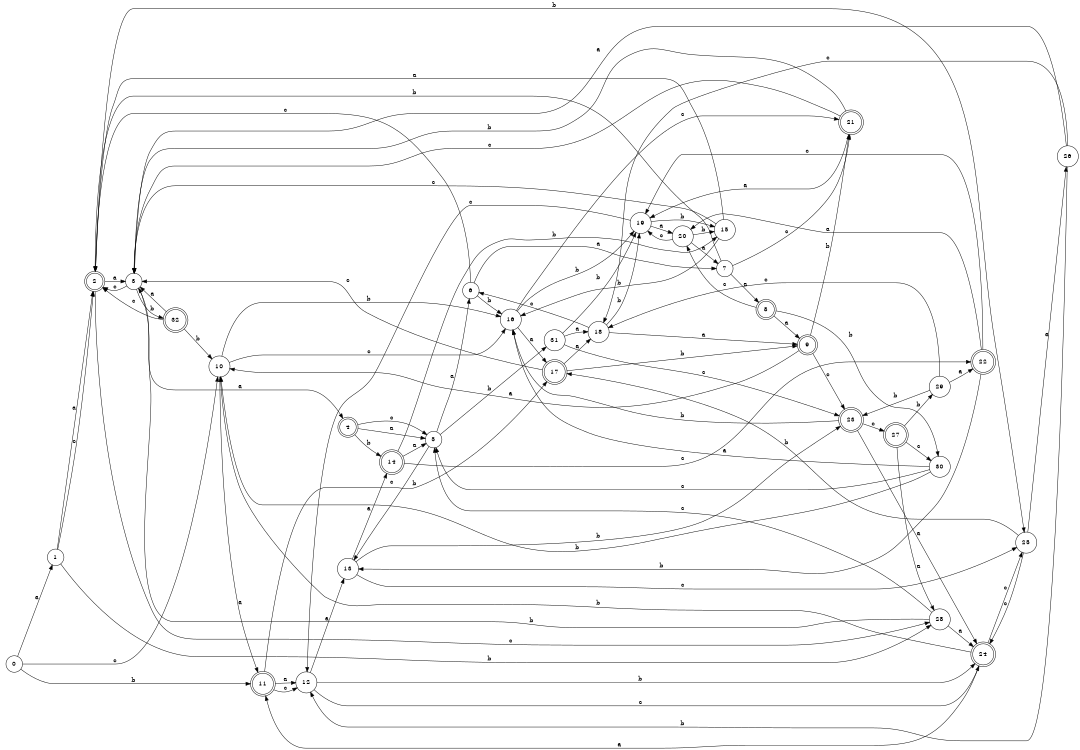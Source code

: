 digraph n27_9 {
__start0 [label="" shape="none"];

rankdir=LR;
size="8,5";

s0 [style="filled", color="black", fillcolor="white" shape="circle", label="0"];
s1 [style="filled", color="black", fillcolor="white" shape="circle", label="1"];
s2 [style="rounded,filled", color="black", fillcolor="white" shape="doublecircle", label="2"];
s3 [style="filled", color="black", fillcolor="white" shape="circle", label="3"];
s4 [style="rounded,filled", color="black", fillcolor="white" shape="doublecircle", label="4"];
s5 [style="filled", color="black", fillcolor="white" shape="circle", label="5"];
s6 [style="filled", color="black", fillcolor="white" shape="circle", label="6"];
s7 [style="filled", color="black", fillcolor="white" shape="circle", label="7"];
s8 [style="rounded,filled", color="black", fillcolor="white" shape="doublecircle", label="8"];
s9 [style="rounded,filled", color="black", fillcolor="white" shape="doublecircle", label="9"];
s10 [style="filled", color="black", fillcolor="white" shape="circle", label="10"];
s11 [style="rounded,filled", color="black", fillcolor="white" shape="doublecircle", label="11"];
s12 [style="filled", color="black", fillcolor="white" shape="circle", label="12"];
s13 [style="filled", color="black", fillcolor="white" shape="circle", label="13"];
s14 [style="rounded,filled", color="black", fillcolor="white" shape="doublecircle", label="14"];
s15 [style="filled", color="black", fillcolor="white" shape="circle", label="15"];
s16 [style="filled", color="black", fillcolor="white" shape="circle", label="16"];
s17 [style="rounded,filled", color="black", fillcolor="white" shape="doublecircle", label="17"];
s18 [style="filled", color="black", fillcolor="white" shape="circle", label="18"];
s19 [style="filled", color="black", fillcolor="white" shape="circle", label="19"];
s20 [style="filled", color="black", fillcolor="white" shape="circle", label="20"];
s21 [style="rounded,filled", color="black", fillcolor="white" shape="doublecircle", label="21"];
s22 [style="rounded,filled", color="black", fillcolor="white" shape="doublecircle", label="22"];
s23 [style="rounded,filled", color="black", fillcolor="white" shape="doublecircle", label="23"];
s24 [style="rounded,filled", color="black", fillcolor="white" shape="doublecircle", label="24"];
s25 [style="filled", color="black", fillcolor="white" shape="circle", label="25"];
s26 [style="filled", color="black", fillcolor="white" shape="circle", label="26"];
s27 [style="rounded,filled", color="black", fillcolor="white" shape="doublecircle", label="27"];
s28 [style="filled", color="black", fillcolor="white" shape="circle", label="28"];
s29 [style="filled", color="black", fillcolor="white" shape="circle", label="29"];
s30 [style="filled", color="black", fillcolor="white" shape="circle", label="30"];
s31 [style="filled", color="black", fillcolor="white" shape="circle", label="31"];
s32 [style="rounded,filled", color="black", fillcolor="white" shape="doublecircle", label="32"];
s0 -> s1 [label="a"];
s0 -> s11 [label="b"];
s0 -> s10 [label="c"];
s1 -> s2 [label="a"];
s1 -> s28 [label="b"];
s1 -> s2 [label="c"];
s2 -> s3 [label="a"];
s2 -> s25 [label="b"];
s2 -> s28 [label="c"];
s3 -> s4 [label="a"];
s3 -> s32 [label="b"];
s3 -> s2 [label="c"];
s4 -> s5 [label="a"];
s4 -> s14 [label="b"];
s4 -> s5 [label="c"];
s5 -> s6 [label="a"];
s5 -> s31 [label="b"];
s5 -> s13 [label="c"];
s6 -> s7 [label="a"];
s6 -> s16 [label="b"];
s6 -> s2 [label="c"];
s7 -> s8 [label="a"];
s7 -> s2 [label="b"];
s7 -> s21 [label="c"];
s8 -> s9 [label="a"];
s8 -> s30 [label="b"];
s8 -> s20 [label="c"];
s9 -> s10 [label="a"];
s9 -> s21 [label="b"];
s9 -> s23 [label="c"];
s10 -> s11 [label="a"];
s10 -> s16 [label="b"];
s10 -> s16 [label="c"];
s11 -> s12 [label="a"];
s11 -> s17 [label="b"];
s11 -> s12 [label="c"];
s12 -> s13 [label="a"];
s12 -> s24 [label="b"];
s12 -> s24 [label="c"];
s13 -> s14 [label="a"];
s13 -> s23 [label="b"];
s13 -> s25 [label="c"];
s14 -> s5 [label="a"];
s14 -> s15 [label="b"];
s14 -> s22 [label="c"];
s15 -> s2 [label="a"];
s15 -> s16 [label="b"];
s15 -> s3 [label="c"];
s16 -> s17 [label="a"];
s16 -> s19 [label="b"];
s16 -> s21 [label="c"];
s17 -> s18 [label="a"];
s17 -> s9 [label="b"];
s17 -> s3 [label="c"];
s18 -> s9 [label="a"];
s18 -> s19 [label="b"];
s18 -> s6 [label="c"];
s19 -> s20 [label="a"];
s19 -> s15 [label="b"];
s19 -> s12 [label="c"];
s20 -> s7 [label="a"];
s20 -> s15 [label="b"];
s20 -> s19 [label="c"];
s21 -> s19 [label="a"];
s21 -> s3 [label="b"];
s21 -> s3 [label="c"];
s22 -> s20 [label="a"];
s22 -> s13 [label="b"];
s22 -> s19 [label="c"];
s23 -> s24 [label="a"];
s23 -> s16 [label="b"];
s23 -> s27 [label="c"];
s24 -> s11 [label="a"];
s24 -> s10 [label="b"];
s24 -> s25 [label="c"];
s25 -> s26 [label="a"];
s25 -> s17 [label="b"];
s25 -> s24 [label="c"];
s26 -> s3 [label="a"];
s26 -> s12 [label="b"];
s26 -> s18 [label="c"];
s27 -> s28 [label="a"];
s27 -> s29 [label="b"];
s27 -> s30 [label="c"];
s28 -> s24 [label="a"];
s28 -> s3 [label="b"];
s28 -> s5 [label="c"];
s29 -> s22 [label="a"];
s29 -> s23 [label="b"];
s29 -> s18 [label="c"];
s30 -> s16 [label="a"];
s30 -> s10 [label="b"];
s30 -> s5 [label="c"];
s31 -> s18 [label="a"];
s31 -> s19 [label="b"];
s31 -> s23 [label="c"];
s32 -> s3 [label="a"];
s32 -> s10 [label="b"];
s32 -> s2 [label="c"];

}